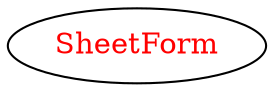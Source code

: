 digraph dependencyGraph {
 concentrate=true;
 ranksep="2.0";
 rankdir="LR"; 
 splines="ortho";
"SheetForm" [fontcolor="red"];
}
